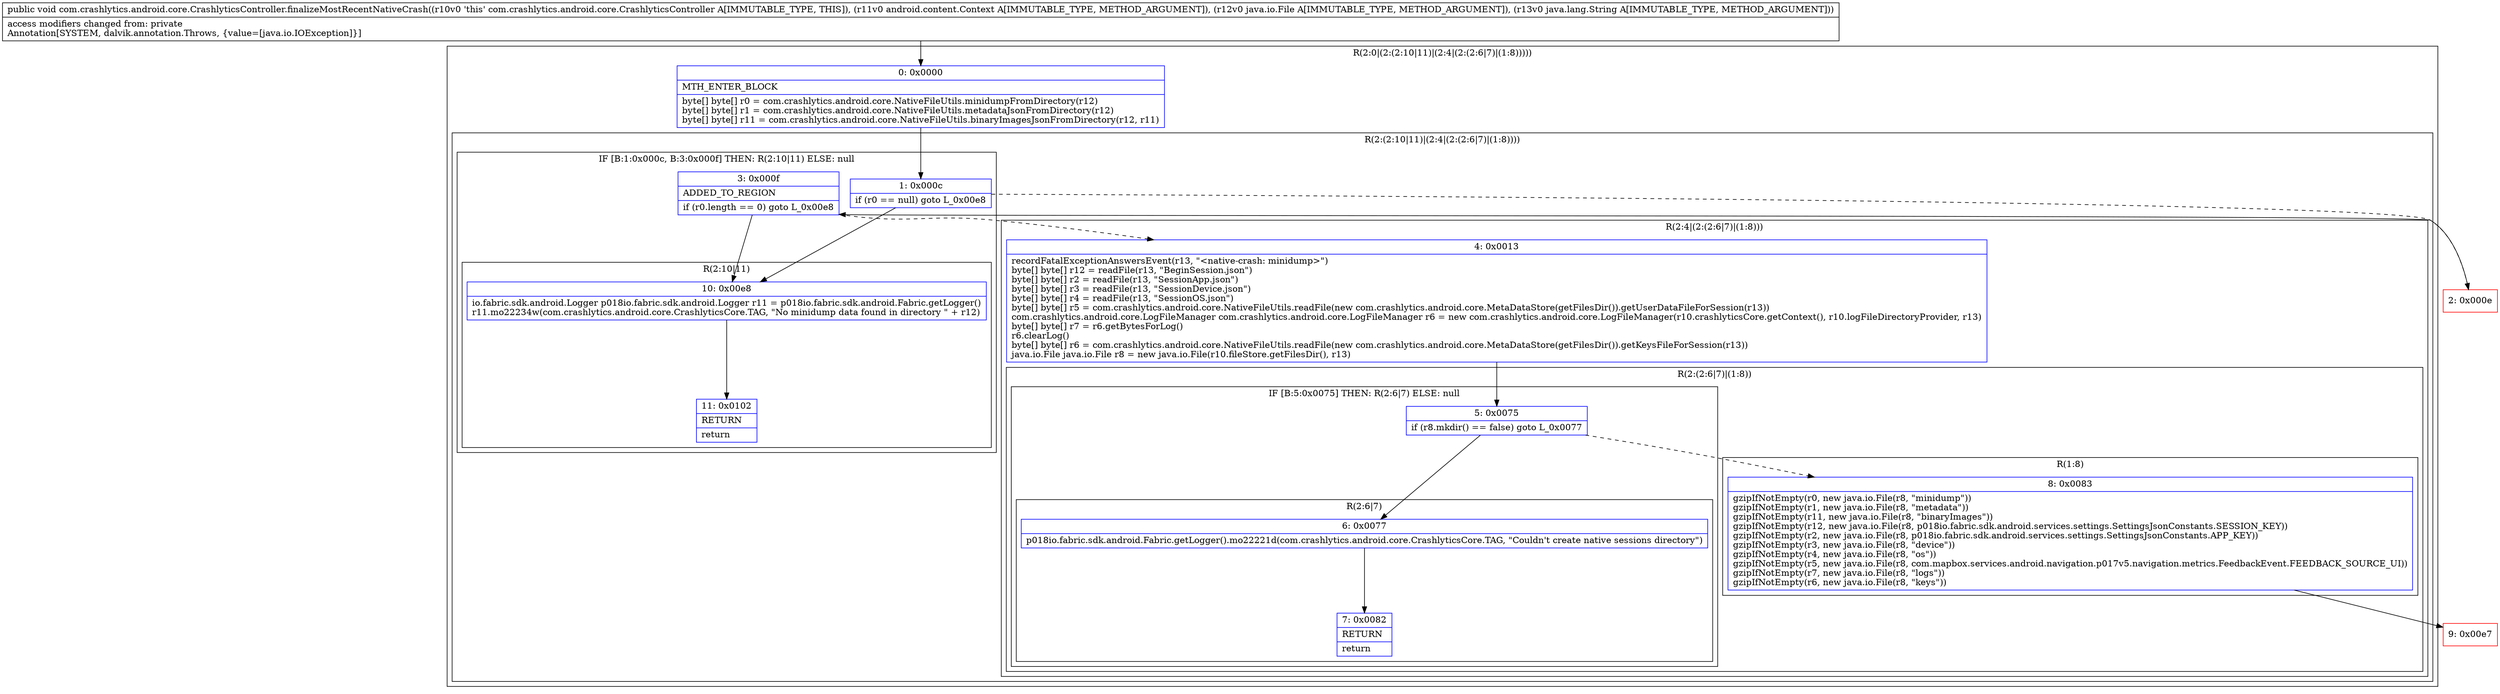 digraph "CFG forcom.crashlytics.android.core.CrashlyticsController.finalizeMostRecentNativeCrash(Landroid\/content\/Context;Ljava\/io\/File;Ljava\/lang\/String;)V" {
subgraph cluster_Region_1384488233 {
label = "R(2:0|(2:(2:10|11)|(2:4|(2:(2:6|7)|(1:8)))))";
node [shape=record,color=blue];
Node_0 [shape=record,label="{0\:\ 0x0000|MTH_ENTER_BLOCK\l|byte[] byte[] r0 = com.crashlytics.android.core.NativeFileUtils.minidumpFromDirectory(r12)\lbyte[] byte[] r1 = com.crashlytics.android.core.NativeFileUtils.metadataJsonFromDirectory(r12)\lbyte[] byte[] r11 = com.crashlytics.android.core.NativeFileUtils.binaryImagesJsonFromDirectory(r12, r11)\l}"];
subgraph cluster_Region_477563427 {
label = "R(2:(2:10|11)|(2:4|(2:(2:6|7)|(1:8))))";
node [shape=record,color=blue];
subgraph cluster_IfRegion_716856324 {
label = "IF [B:1:0x000c, B:3:0x000f] THEN: R(2:10|11) ELSE: null";
node [shape=record,color=blue];
Node_1 [shape=record,label="{1\:\ 0x000c|if (r0 == null) goto L_0x00e8\l}"];
Node_3 [shape=record,label="{3\:\ 0x000f|ADDED_TO_REGION\l|if (r0.length == 0) goto L_0x00e8\l}"];
subgraph cluster_Region_947986171 {
label = "R(2:10|11)";
node [shape=record,color=blue];
Node_10 [shape=record,label="{10\:\ 0x00e8|io.fabric.sdk.android.Logger p018io.fabric.sdk.android.Logger r11 = p018io.fabric.sdk.android.Fabric.getLogger()\lr11.mo22234w(com.crashlytics.android.core.CrashlyticsCore.TAG, \"No minidump data found in directory \" + r12)\l}"];
Node_11 [shape=record,label="{11\:\ 0x0102|RETURN\l|return\l}"];
}
}
subgraph cluster_Region_1175691287 {
label = "R(2:4|(2:(2:6|7)|(1:8)))";
node [shape=record,color=blue];
Node_4 [shape=record,label="{4\:\ 0x0013|recordFatalExceptionAnswersEvent(r13, \"\<native\-crash: minidump\>\")\lbyte[] byte[] r12 = readFile(r13, \"BeginSession.json\")\lbyte[] byte[] r2 = readFile(r13, \"SessionApp.json\")\lbyte[] byte[] r3 = readFile(r13, \"SessionDevice.json\")\lbyte[] byte[] r4 = readFile(r13, \"SessionOS.json\")\lbyte[] byte[] r5 = com.crashlytics.android.core.NativeFileUtils.readFile(new com.crashlytics.android.core.MetaDataStore(getFilesDir()).getUserDataFileForSession(r13))\lcom.crashlytics.android.core.LogFileManager com.crashlytics.android.core.LogFileManager r6 = new com.crashlytics.android.core.LogFileManager(r10.crashlyticsCore.getContext(), r10.logFileDirectoryProvider, r13)\lbyte[] byte[] r7 = r6.getBytesForLog()\lr6.clearLog()\lbyte[] byte[] r6 = com.crashlytics.android.core.NativeFileUtils.readFile(new com.crashlytics.android.core.MetaDataStore(getFilesDir()).getKeysFileForSession(r13))\ljava.io.File java.io.File r8 = new java.io.File(r10.fileStore.getFilesDir(), r13)\l}"];
subgraph cluster_Region_451137170 {
label = "R(2:(2:6|7)|(1:8))";
node [shape=record,color=blue];
subgraph cluster_IfRegion_1051827885 {
label = "IF [B:5:0x0075] THEN: R(2:6|7) ELSE: null";
node [shape=record,color=blue];
Node_5 [shape=record,label="{5\:\ 0x0075|if (r8.mkdir() == false) goto L_0x0077\l}"];
subgraph cluster_Region_207274182 {
label = "R(2:6|7)";
node [shape=record,color=blue];
Node_6 [shape=record,label="{6\:\ 0x0077|p018io.fabric.sdk.android.Fabric.getLogger().mo22221d(com.crashlytics.android.core.CrashlyticsCore.TAG, \"Couldn't create native sessions directory\")\l}"];
Node_7 [shape=record,label="{7\:\ 0x0082|RETURN\l|return\l}"];
}
}
subgraph cluster_Region_1553538634 {
label = "R(1:8)";
node [shape=record,color=blue];
Node_8 [shape=record,label="{8\:\ 0x0083|gzipIfNotEmpty(r0, new java.io.File(r8, \"minidump\"))\lgzipIfNotEmpty(r1, new java.io.File(r8, \"metadata\"))\lgzipIfNotEmpty(r11, new java.io.File(r8, \"binaryImages\"))\lgzipIfNotEmpty(r12, new java.io.File(r8, p018io.fabric.sdk.android.services.settings.SettingsJsonConstants.SESSION_KEY))\lgzipIfNotEmpty(r2, new java.io.File(r8, p018io.fabric.sdk.android.services.settings.SettingsJsonConstants.APP_KEY))\lgzipIfNotEmpty(r3, new java.io.File(r8, \"device\"))\lgzipIfNotEmpty(r4, new java.io.File(r8, \"os\"))\lgzipIfNotEmpty(r5, new java.io.File(r8, com.mapbox.services.android.navigation.p017v5.navigation.metrics.FeedbackEvent.FEEDBACK_SOURCE_UI))\lgzipIfNotEmpty(r7, new java.io.File(r8, \"logs\"))\lgzipIfNotEmpty(r6, new java.io.File(r8, \"keys\"))\l}"];
}
}
}
}
}
Node_2 [shape=record,color=red,label="{2\:\ 0x000e}"];
Node_9 [shape=record,color=red,label="{9\:\ 0x00e7}"];
MethodNode[shape=record,label="{public void com.crashlytics.android.core.CrashlyticsController.finalizeMostRecentNativeCrash((r10v0 'this' com.crashlytics.android.core.CrashlyticsController A[IMMUTABLE_TYPE, THIS]), (r11v0 android.content.Context A[IMMUTABLE_TYPE, METHOD_ARGUMENT]), (r12v0 java.io.File A[IMMUTABLE_TYPE, METHOD_ARGUMENT]), (r13v0 java.lang.String A[IMMUTABLE_TYPE, METHOD_ARGUMENT]))  | access modifiers changed from: private\lAnnotation[SYSTEM, dalvik.annotation.Throws, \{value=[java.io.IOException]\}]\l}"];
MethodNode -> Node_0;
Node_0 -> Node_1;
Node_1 -> Node_2[style=dashed];
Node_1 -> Node_10;
Node_3 -> Node_4[style=dashed];
Node_3 -> Node_10;
Node_10 -> Node_11;
Node_4 -> Node_5;
Node_5 -> Node_6;
Node_5 -> Node_8[style=dashed];
Node_6 -> Node_7;
Node_8 -> Node_9;
Node_2 -> Node_3;
}

